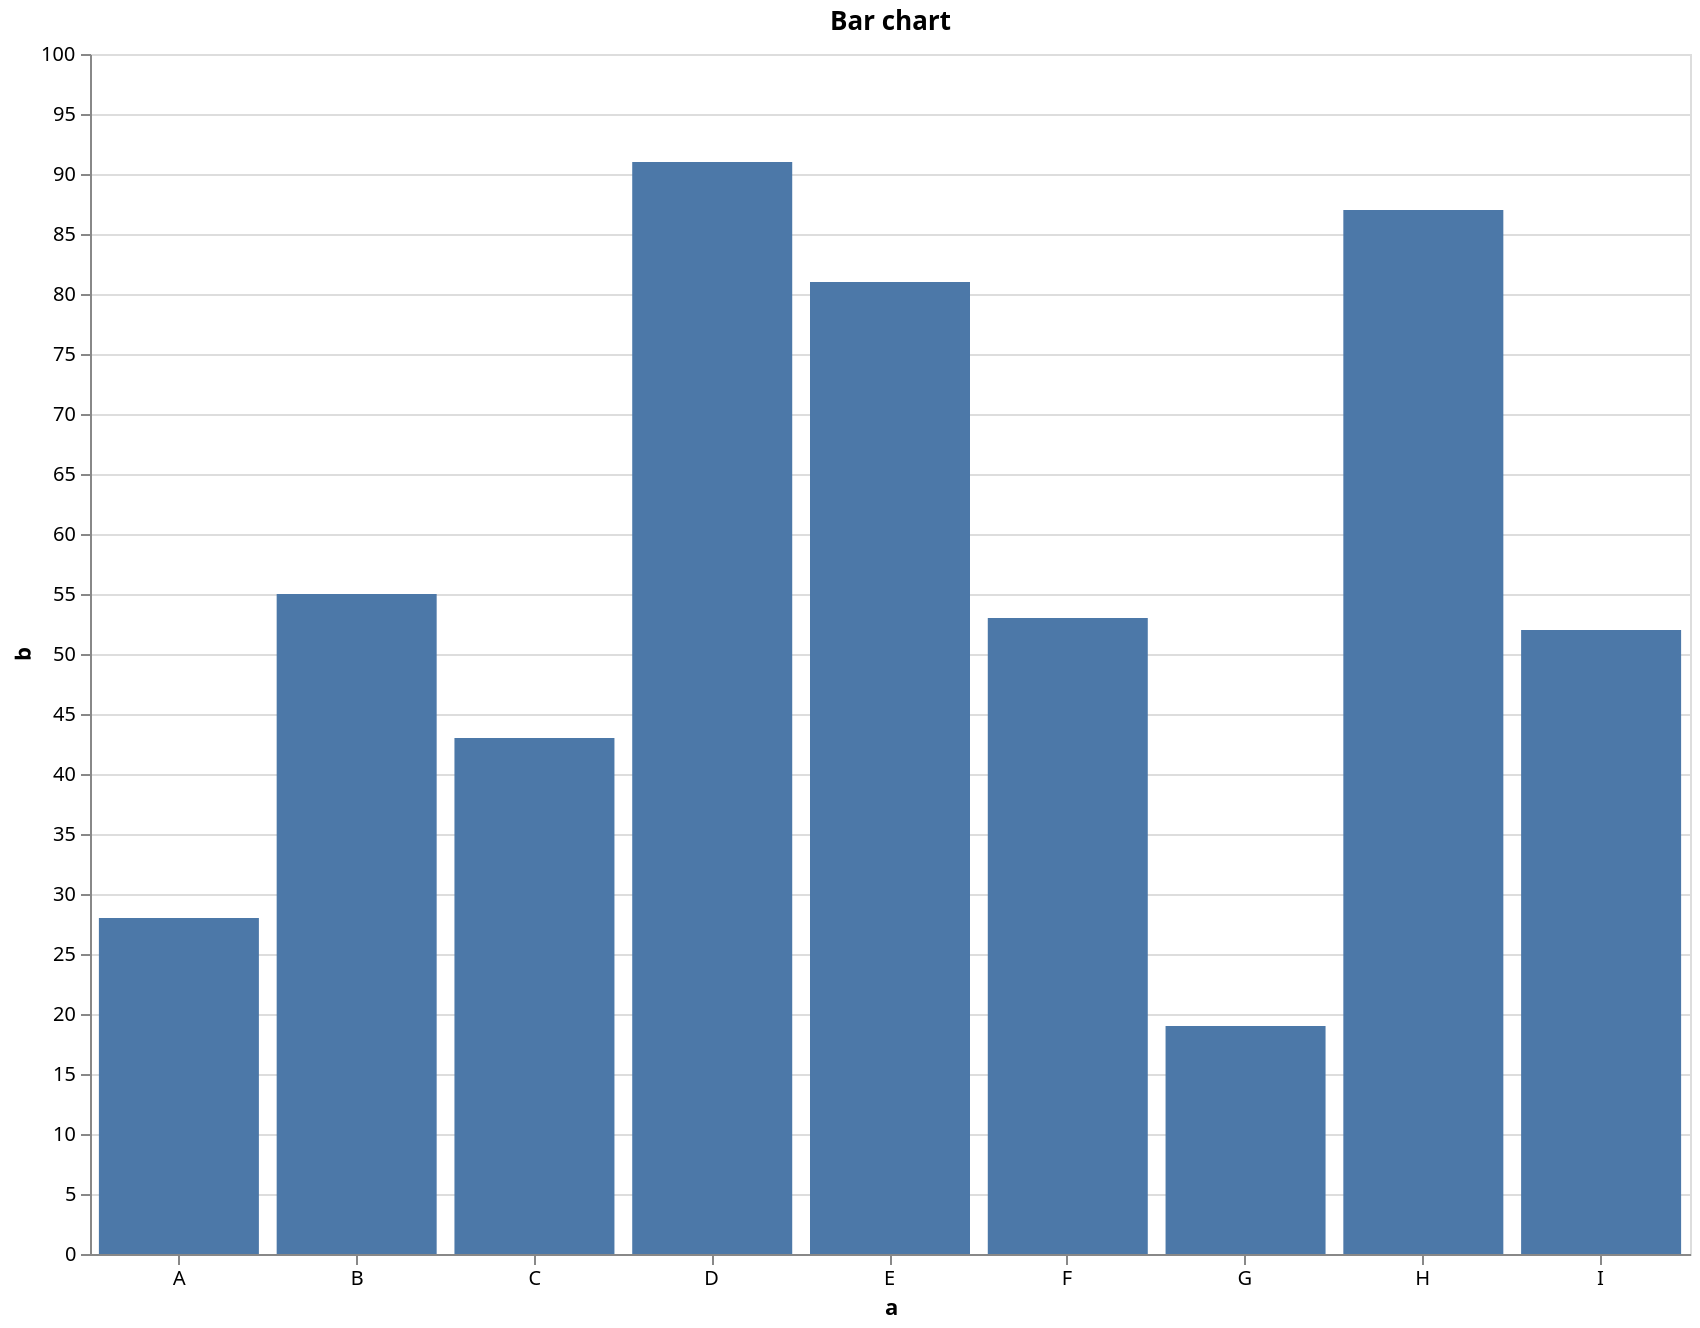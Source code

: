 {
    "$schema": "https://vega.github.io/schema/vega-lite/v5.json",
    "title": {
      "text": "Bar chart"
    },
    "width": 800,
    "height": 600,
    "description": "A simple bar chart with embedded data.",
    "data": {
      "values": [
        {"a": "A", "b": 28}, {"a": "B", "b": 55}, {"a": "C", "b": 43},
        {"a": "D", "b": 91}, {"a": "E", "b": 81}, {"a": "F", "b": 53},
        {"a": "G", "b": 19}, {"a": "H", "b": 87}, {"a": "I", "b": 52}
      ]
    },
    "mark": "bar",
    "encoding": {
      "x": {"field": "a", "type": "nominal", "axis": {"labelAngle": 0}},
      "y": {"field": "b", "type": "quantitative"}
    }
  }
